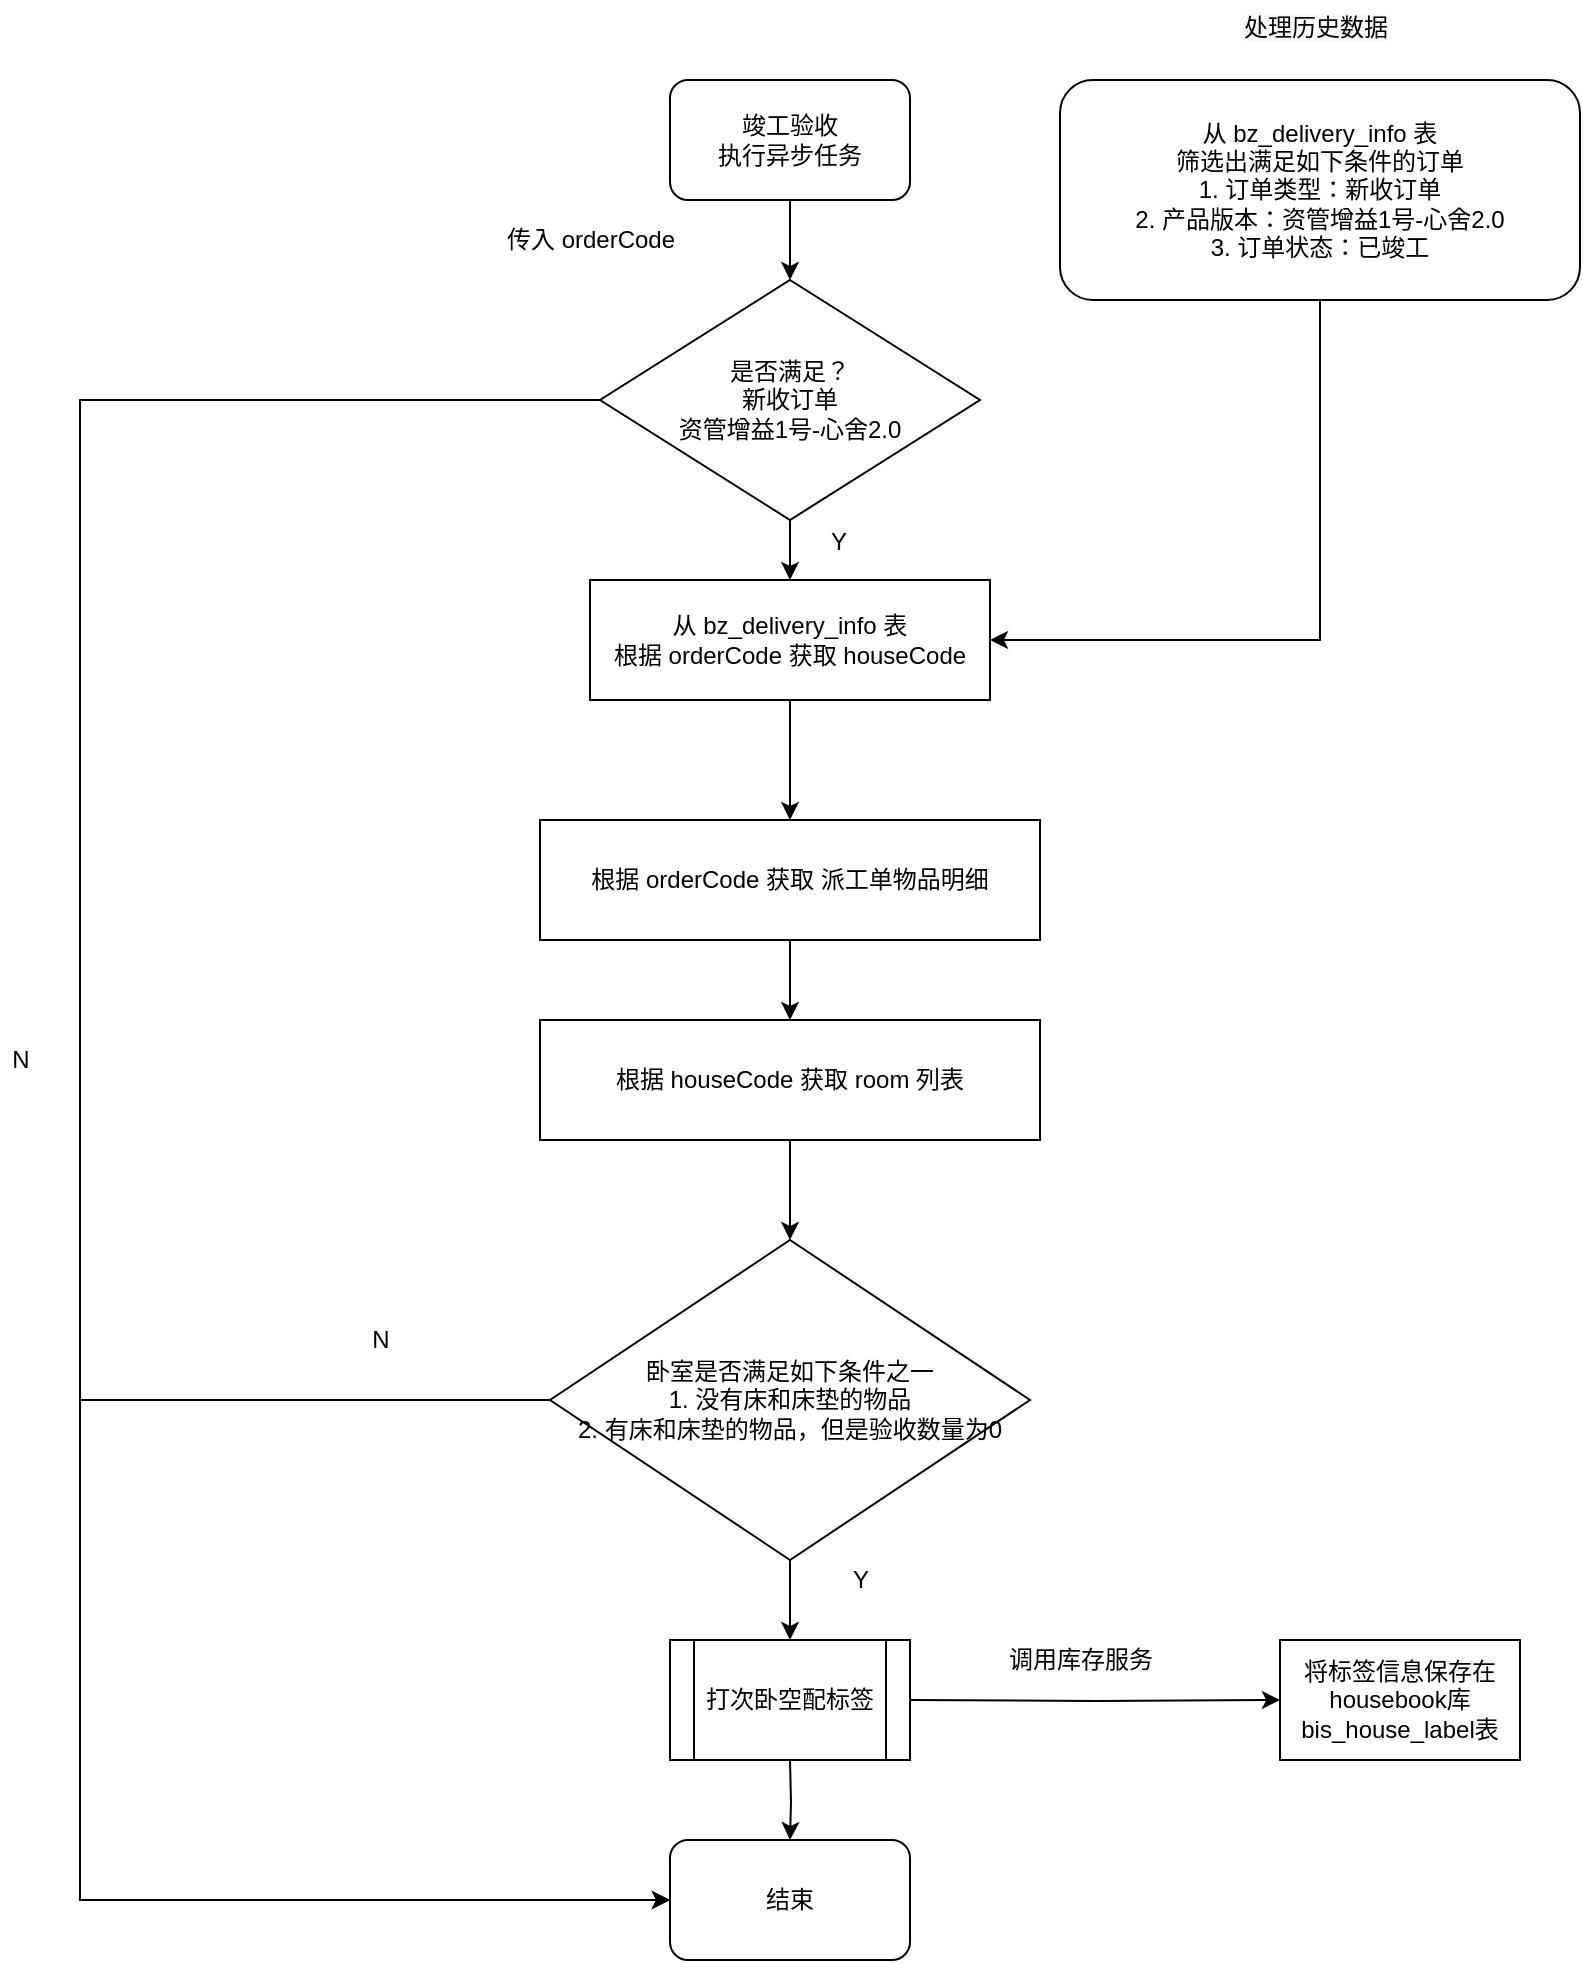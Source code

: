<mxfile version="18.0.6" type="device" pages="2"><diagram id="FI5INtoJcniOqAeFX0OD" name="第 1 页"><mxGraphModel dx="2253" dy="852" grid="1" gridSize="10" guides="1" tooltips="1" connect="1" arrows="1" fold="1" page="1" pageScale="1" pageWidth="827" pageHeight="1169" math="0" shadow="0"><root><mxCell id="0"/><mxCell id="1" parent="0"/><mxCell id="DvqVW7OaQH8roe0KYxq4-15" style="edgeStyle=orthogonalEdgeStyle;rounded=0;orthogonalLoop=1;jettySize=auto;html=1;exitX=0.5;exitY=1;exitDx=0;exitDy=0;entryX=0.5;entryY=0;entryDx=0;entryDy=0;" parent="1" source="-uv0qzPPoabNep_T9BRj-1" target="DvqVW7OaQH8roe0KYxq4-3" edge="1"><mxGeometry relative="1" as="geometry"/></mxCell><mxCell id="-uv0qzPPoabNep_T9BRj-1" value="竣工验收&lt;br&gt;执行异步任务" style="rounded=1;whiteSpace=wrap;html=1;" parent="1" vertex="1"><mxGeometry x="275" y="160" width="120" height="60" as="geometry"/></mxCell><mxCell id="8N29O_sl2ZMGZc7FfYsd-1" style="edgeStyle=orthogonalEdgeStyle;rounded=0;orthogonalLoop=1;jettySize=auto;html=1;exitX=0.5;exitY=1;exitDx=0;exitDy=0;entryX=1;entryY=0.5;entryDx=0;entryDy=0;" edge="1" parent="1" source="DvqVW7OaQH8roe0KYxq4-1" target="DvqVW7OaQH8roe0KYxq4-4"><mxGeometry relative="1" as="geometry"/></mxCell><mxCell id="DvqVW7OaQH8roe0KYxq4-1" value="从 bz_delivery_info 表&lt;br&gt;筛选出满足如下条件的订单&lt;br&gt;1. 订单类型：新收订单&lt;br&gt;2. 产品版本：&lt;span style=&quot;text-align: start;&quot;&gt;资管增益1号-心舍2.0&lt;br&gt;3. 订单状态：已竣工&lt;br&gt;&lt;/span&gt;" style="rounded=1;whiteSpace=wrap;html=1;" parent="1" vertex="1"><mxGeometry x="470" y="160" width="260" height="110" as="geometry"/></mxCell><mxCell id="DvqVW7OaQH8roe0KYxq4-17" style="edgeStyle=orthogonalEdgeStyle;rounded=0;orthogonalLoop=1;jettySize=auto;html=1;exitX=0.5;exitY=1;exitDx=0;exitDy=0;" parent="1" source="DvqVW7OaQH8roe0KYxq4-3" target="DvqVW7OaQH8roe0KYxq4-4" edge="1"><mxGeometry relative="1" as="geometry"/></mxCell><mxCell id="DvqVW7OaQH8roe0KYxq4-29" style="edgeStyle=orthogonalEdgeStyle;rounded=0;orthogonalLoop=1;jettySize=auto;html=1;exitX=0;exitY=0.5;exitDx=0;exitDy=0;entryX=0;entryY=0.5;entryDx=0;entryDy=0;" parent="1" source="DvqVW7OaQH8roe0KYxq4-3" target="DvqVW7OaQH8roe0KYxq4-14" edge="1"><mxGeometry relative="1" as="geometry"><Array as="points"><mxPoint x="-20" y="320"/><mxPoint x="-20" y="1070"/></Array></mxGeometry></mxCell><mxCell id="DvqVW7OaQH8roe0KYxq4-3" value="是否满足？&lt;br&gt;新收订单&lt;br&gt;&lt;span style=&quot;text-align: start;&quot;&gt;资管增益1号-心舍2.0&lt;/span&gt;" style="rhombus;whiteSpace=wrap;html=1;" parent="1" vertex="1"><mxGeometry x="240" y="260" width="190" height="120" as="geometry"/></mxCell><mxCell id="DvqVW7OaQH8roe0KYxq4-23" style="edgeStyle=orthogonalEdgeStyle;rounded=0;orthogonalLoop=1;jettySize=auto;html=1;exitX=0.5;exitY=1;exitDx=0;exitDy=0;" parent="1" source="DvqVW7OaQH8roe0KYxq4-4" target="DvqVW7OaQH8roe0KYxq4-6" edge="1"><mxGeometry relative="1" as="geometry"/></mxCell><mxCell id="DvqVW7OaQH8roe0KYxq4-4" value="从&amp;nbsp;bz_delivery_info 表&lt;br&gt;根据 orderCode 获取 houseCode" style="rounded=0;whiteSpace=wrap;html=1;" parent="1" vertex="1"><mxGeometry x="235" y="410" width="200" height="60" as="geometry"/></mxCell><mxCell id="DvqVW7OaQH8roe0KYxq4-25" style="edgeStyle=orthogonalEdgeStyle;rounded=0;orthogonalLoop=1;jettySize=auto;html=1;exitX=0.5;exitY=1;exitDx=0;exitDy=0;entryX=0.5;entryY=0;entryDx=0;entryDy=0;" parent="1" source="DvqVW7OaQH8roe0KYxq4-6" target="DvqVW7OaQH8roe0KYxq4-8" edge="1"><mxGeometry relative="1" as="geometry"/></mxCell><mxCell id="DvqVW7OaQH8roe0KYxq4-6" value="根据 orderCode 获取 派工单物品明细" style="rounded=0;whiteSpace=wrap;html=1;" parent="1" vertex="1"><mxGeometry x="210" y="530" width="250" height="60" as="geometry"/></mxCell><mxCell id="DvqVW7OaQH8roe0KYxq4-26" style="edgeStyle=orthogonalEdgeStyle;rounded=0;orthogonalLoop=1;jettySize=auto;html=1;exitX=0.5;exitY=1;exitDx=0;exitDy=0;entryX=0.5;entryY=0;entryDx=0;entryDy=0;" parent="1" source="DvqVW7OaQH8roe0KYxq4-8" target="DvqVW7OaQH8roe0KYxq4-11" edge="1"><mxGeometry relative="1" as="geometry"/></mxCell><mxCell id="DvqVW7OaQH8roe0KYxq4-8" value="根据 houseCode 获取 room 列表" style="rounded=0;whiteSpace=wrap;html=1;" parent="1" vertex="1"><mxGeometry x="210" y="630" width="250" height="60" as="geometry"/></mxCell><mxCell id="DvqVW7OaQH8roe0KYxq4-27" style="edgeStyle=orthogonalEdgeStyle;rounded=0;orthogonalLoop=1;jettySize=auto;html=1;exitX=0.5;exitY=1;exitDx=0;exitDy=0;" parent="1" source="DvqVW7OaQH8roe0KYxq4-11" edge="1"><mxGeometry relative="1" as="geometry"><mxPoint x="335" y="940" as="targetPoint"/></mxGeometry></mxCell><mxCell id="DvqVW7OaQH8roe0KYxq4-33" style="edgeStyle=orthogonalEdgeStyle;rounded=0;orthogonalLoop=1;jettySize=auto;html=1;exitX=0;exitY=0.5;exitDx=0;exitDy=0;entryX=0;entryY=0.5;entryDx=0;entryDy=0;" parent="1" source="DvqVW7OaQH8roe0KYxq4-11" target="DvqVW7OaQH8roe0KYxq4-14" edge="1"><mxGeometry relative="1" as="geometry"><Array as="points"><mxPoint x="-20" y="820"/><mxPoint x="-20" y="1070"/></Array></mxGeometry></mxCell><mxCell id="DvqVW7OaQH8roe0KYxq4-11" value="卧室是否满足如下条件之一&lt;br&gt;1. 没有床和床垫的物品&lt;br&gt;2. 有床和床垫的物品，但是验收数量为0" style="rhombus;whiteSpace=wrap;html=1;" parent="1" vertex="1"><mxGeometry x="215" y="740" width="240" height="160" as="geometry"/></mxCell><mxCell id="DvqVW7OaQH8roe0KYxq4-28" style="edgeStyle=orthogonalEdgeStyle;rounded=0;orthogonalLoop=1;jettySize=auto;html=1;exitX=0.5;exitY=1;exitDx=0;exitDy=0;" parent="1" target="DvqVW7OaQH8roe0KYxq4-14" edge="1"><mxGeometry relative="1" as="geometry"><mxPoint x="335" y="1000" as="sourcePoint"/></mxGeometry></mxCell><mxCell id="8N29O_sl2ZMGZc7FfYsd-3" style="edgeStyle=orthogonalEdgeStyle;rounded=0;orthogonalLoop=1;jettySize=auto;html=1;exitX=1;exitY=0.5;exitDx=0;exitDy=0;entryX=0;entryY=0.5;entryDx=0;entryDy=0;" edge="1" parent="1" target="8N29O_sl2ZMGZc7FfYsd-2"><mxGeometry relative="1" as="geometry"><mxPoint x="395" y="970" as="sourcePoint"/></mxGeometry></mxCell><mxCell id="DvqVW7OaQH8roe0KYxq4-14" value="&lt;span style=&quot;&quot;&gt;结束&lt;/span&gt;" style="rounded=1;whiteSpace=wrap;html=1;" parent="1" vertex="1"><mxGeometry x="275" y="1040" width="120" height="60" as="geometry"/></mxCell><mxCell id="DvqVW7OaQH8roe0KYxq4-19" value="传入 orderCode" style="text;html=1;align=center;verticalAlign=middle;resizable=0;points=[];autosize=1;strokeColor=none;fillColor=none;" parent="1" vertex="1"><mxGeometry x="185" y="230" width="100" height="20" as="geometry"/></mxCell><mxCell id="DvqVW7OaQH8roe0KYxq4-30" value="N" style="text;html=1;align=center;verticalAlign=middle;resizable=0;points=[];autosize=1;strokeColor=none;fillColor=none;" parent="1" vertex="1"><mxGeometry x="-60" y="640" width="20" height="20" as="geometry"/></mxCell><mxCell id="DvqVW7OaQH8roe0KYxq4-31" value="Y" style="text;html=1;align=center;verticalAlign=middle;resizable=0;points=[];autosize=1;strokeColor=none;fillColor=none;" parent="1" vertex="1"><mxGeometry x="349" y="381" width="20" height="20" as="geometry"/></mxCell><mxCell id="DvqVW7OaQH8roe0KYxq4-32" value="Y" style="text;html=1;align=center;verticalAlign=middle;resizable=0;points=[];autosize=1;strokeColor=none;fillColor=none;" parent="1" vertex="1"><mxGeometry x="360" y="900" width="20" height="20" as="geometry"/></mxCell><mxCell id="DvqVW7OaQH8roe0KYxq4-34" value="N" style="text;html=1;align=center;verticalAlign=middle;resizable=0;points=[];autosize=1;strokeColor=none;fillColor=none;" parent="1" vertex="1"><mxGeometry x="120" y="780" width="20" height="20" as="geometry"/></mxCell><mxCell id="8N29O_sl2ZMGZc7FfYsd-2" value="将标签信息保存在&lt;br&gt;housebook库&lt;br&gt;bis_house_label表" style="rounded=0;whiteSpace=wrap;html=1;" vertex="1" parent="1"><mxGeometry x="580" y="940" width="120" height="60" as="geometry"/></mxCell><mxCell id="8N29O_sl2ZMGZc7FfYsd-4" value="调用库存服务" style="text;html=1;align=center;verticalAlign=middle;resizable=0;points=[];autosize=1;strokeColor=none;fillColor=none;" vertex="1" parent="1"><mxGeometry x="435" y="940" width="90" height="20" as="geometry"/></mxCell><mxCell id="8N29O_sl2ZMGZc7FfYsd-5" value="&lt;span style=&quot;&quot;&gt;打次卧空配标签&lt;/span&gt;" style="shape=process;whiteSpace=wrap;html=1;backgroundOutline=1;" vertex="1" parent="1"><mxGeometry x="275" y="940" width="120" height="60" as="geometry"/></mxCell><mxCell id="8N29O_sl2ZMGZc7FfYsd-6" value="&lt;meta charset=&quot;utf-8&quot;&gt;&lt;span style=&quot;color: rgb(0, 0, 0); font-family: Helvetica; font-size: 12px; font-style: normal; font-variant-ligatures: normal; font-variant-caps: normal; font-weight: 400; letter-spacing: normal; orphans: 2; text-align: center; text-indent: 0px; text-transform: none; widows: 2; word-spacing: 0px; -webkit-text-stroke-width: 0px; background-color: rgb(248, 249, 250); text-decoration-thickness: initial; text-decoration-style: initial; text-decoration-color: initial; float: none; display: inline !important;&quot;&gt;处理历史数据&lt;/span&gt;" style="text;whiteSpace=wrap;html=1;" vertex="1" parent="1"><mxGeometry x="560" y="120" width="100" height="30" as="geometry"/></mxCell></root></mxGraphModel></diagram><diagram id="RzSbkHJ-vbdL3VYBrLRK" name="第 2 页"><mxGraphModel dx="2253" dy="852" grid="1" gridSize="10" guides="1" tooltips="1" connect="1" arrows="1" fold="1" page="1" pageScale="1" pageWidth="827" pageHeight="1169" math="0" shadow="0"><root><mxCell id="0"/><mxCell id="1" parent="0"/><mxCell id="Sy31gxYCpwpqSwy9nj1m-1" value="次卧空配" style="swimlane;childLayout=stackLayout;resizeParent=1;resizeParentMax=0;startSize=20;" vertex="1" parent="1"><mxGeometry x="60" y="80" width="1500" height="930" as="geometry"/></mxCell><mxCell id="Sy31gxYCpwpqSwy9nj1m-2" value="配置方案" style="swimlane;startSize=20;" vertex="1" parent="Sy31gxYCpwpqSwy9nj1m-1"><mxGeometry y="20" width="700" height="910" as="geometry"/></mxCell><mxCell id="Sy31gxYCpwpqSwy9nj1m-3" value="库存" style="swimlane;startSize=20;" vertex="1" parent="Sy31gxYCpwpqSwy9nj1m-1"><mxGeometry x="700" y="20" width="800" height="910" as="geometry"/></mxCell><mxCell id="FIEF2MiWZT7ggCGnEWZJ-3" style="edgeStyle=orthogonalEdgeStyle;rounded=0;orthogonalLoop=1;jettySize=auto;html=1;exitX=0.5;exitY=1;exitDx=0;exitDy=0;entryX=0.5;entryY=0;entryDx=0;entryDy=0;" edge="1" parent="1" source="FIEF2MiWZT7ggCGnEWZJ-4" target="FIEF2MiWZT7ggCGnEWZJ-9"><mxGeometry relative="1" as="geometry"/></mxCell><mxCell id="FIEF2MiWZT7ggCGnEWZJ-4" value="竣工验收&lt;br&gt;执行异步任务" style="rounded=1;whiteSpace=wrap;html=1;" vertex="1" parent="1"><mxGeometry x="120" y="160" width="120" height="60" as="geometry"/></mxCell><mxCell id="FIEF2MiWZT7ggCGnEWZJ-5" style="edgeStyle=orthogonalEdgeStyle;rounded=0;orthogonalLoop=1;jettySize=auto;html=1;exitX=0.5;exitY=1;exitDx=0;exitDy=0;" edge="1" parent="1" source="FIEF2MiWZT7ggCGnEWZJ-6" target="FIEF2MiWZT7ggCGnEWZJ-15"><mxGeometry relative="1" as="geometry"/></mxCell><mxCell id="FIEF2MiWZT7ggCGnEWZJ-6" value="对外提供查询接口&lt;br&gt;查询接口" style="rounded=1;whiteSpace=wrap;html=1;" vertex="1" parent="1"><mxGeometry x="420" y="160" width="120" height="60" as="geometry"/></mxCell><mxCell id="FIEF2MiWZT7ggCGnEWZJ-7" style="edgeStyle=orthogonalEdgeStyle;rounded=0;orthogonalLoop=1;jettySize=auto;html=1;exitX=0.5;exitY=1;exitDx=0;exitDy=0;" edge="1" parent="1" source="FIEF2MiWZT7ggCGnEWZJ-9" target="FIEF2MiWZT7ggCGnEWZJ-11"><mxGeometry relative="1" as="geometry"/></mxCell><mxCell id="FIEF2MiWZT7ggCGnEWZJ-8" style="edgeStyle=orthogonalEdgeStyle;rounded=0;orthogonalLoop=1;jettySize=auto;html=1;exitX=0;exitY=0.5;exitDx=0;exitDy=0;entryX=0;entryY=0.5;entryDx=0;entryDy=0;" edge="1" parent="1" source="FIEF2MiWZT7ggCGnEWZJ-9" target="FIEF2MiWZT7ggCGnEWZJ-23"><mxGeometry relative="1" as="geometry"><Array as="points"><mxPoint x="-20" y="320"/><mxPoint x="-20" y="1070"/></Array></mxGeometry></mxCell><mxCell id="FIEF2MiWZT7ggCGnEWZJ-9" value="是否满足？&lt;br&gt;新收订单&lt;br&gt;&lt;span style=&quot;text-align: start;&quot;&gt;资管增益1号-心舍2.0&lt;/span&gt;" style="rhombus;whiteSpace=wrap;html=1;" vertex="1" parent="1"><mxGeometry x="85" y="260" width="190" height="120" as="geometry"/></mxCell><mxCell id="FIEF2MiWZT7ggCGnEWZJ-10" style="edgeStyle=orthogonalEdgeStyle;rounded=0;orthogonalLoop=1;jettySize=auto;html=1;exitX=0.5;exitY=1;exitDx=0;exitDy=0;" edge="1" parent="1" source="FIEF2MiWZT7ggCGnEWZJ-11" target="FIEF2MiWZT7ggCGnEWZJ-13"><mxGeometry relative="1" as="geometry"/></mxCell><mxCell id="FIEF2MiWZT7ggCGnEWZJ-11" value="从&amp;nbsp;bz_delivery_info 表&lt;br&gt;根据 orderCode 获取 houseCode" style="rounded=0;whiteSpace=wrap;html=1;" vertex="1" parent="1"><mxGeometry x="80" y="410" width="200" height="60" as="geometry"/></mxCell><mxCell id="FIEF2MiWZT7ggCGnEWZJ-12" style="edgeStyle=orthogonalEdgeStyle;rounded=0;orthogonalLoop=1;jettySize=auto;html=1;exitX=0.5;exitY=1;exitDx=0;exitDy=0;entryX=0.5;entryY=0;entryDx=0;entryDy=0;" edge="1" parent="1" source="FIEF2MiWZT7ggCGnEWZJ-13" target="FIEF2MiWZT7ggCGnEWZJ-17"><mxGeometry relative="1" as="geometry"/></mxCell><mxCell id="FIEF2MiWZT7ggCGnEWZJ-13" value="根据 orderCode 获取 派工单物品明细" style="rounded=0;whiteSpace=wrap;html=1;" vertex="1" parent="1"><mxGeometry x="210" y="530" width="250" height="60" as="geometry"/></mxCell><mxCell id="FIEF2MiWZT7ggCGnEWZJ-14" style="edgeStyle=orthogonalEdgeStyle;rounded=0;orthogonalLoop=1;jettySize=auto;html=1;exitX=0.5;exitY=1;exitDx=0;exitDy=0;" edge="1" parent="1" source="FIEF2MiWZT7ggCGnEWZJ-15" target="FIEF2MiWZT7ggCGnEWZJ-13"><mxGeometry relative="1" as="geometry"/></mxCell><mxCell id="FIEF2MiWZT7ggCGnEWZJ-15" value="从&amp;nbsp;bz_delivery_info 表&lt;br&gt;根据&amp;nbsp;&lt;span style=&quot;&quot;&gt;houseSourceCode&lt;br&gt;&lt;/span&gt;获取 orderCode 和 houseCode&lt;br&gt;（按照创建时间取最新的一条）" style="rounded=0;whiteSpace=wrap;html=1;" vertex="1" parent="1"><mxGeometry x="380" y="410" width="200" height="60" as="geometry"/></mxCell><mxCell id="FIEF2MiWZT7ggCGnEWZJ-16" style="edgeStyle=orthogonalEdgeStyle;rounded=0;orthogonalLoop=1;jettySize=auto;html=1;exitX=0.5;exitY=1;exitDx=0;exitDy=0;entryX=0.5;entryY=0;entryDx=0;entryDy=0;" edge="1" parent="1" source="FIEF2MiWZT7ggCGnEWZJ-17" target="FIEF2MiWZT7ggCGnEWZJ-20"><mxGeometry relative="1" as="geometry"/></mxCell><mxCell id="FIEF2MiWZT7ggCGnEWZJ-17" value="根据 houseCode 获取 room 列表" style="rounded=0;whiteSpace=wrap;html=1;" vertex="1" parent="1"><mxGeometry x="210" y="630" width="250" height="60" as="geometry"/></mxCell><mxCell id="FIEF2MiWZT7ggCGnEWZJ-18" style="edgeStyle=orthogonalEdgeStyle;rounded=0;orthogonalLoop=1;jettySize=auto;html=1;exitX=0.5;exitY=1;exitDx=0;exitDy=0;" edge="1" parent="1" source="FIEF2MiWZT7ggCGnEWZJ-20" target="FIEF2MiWZT7ggCGnEWZJ-22"><mxGeometry relative="1" as="geometry"/></mxCell><mxCell id="FIEF2MiWZT7ggCGnEWZJ-19" style="edgeStyle=orthogonalEdgeStyle;rounded=0;orthogonalLoop=1;jettySize=auto;html=1;exitX=0;exitY=0.5;exitDx=0;exitDy=0;entryX=0;entryY=0.5;entryDx=0;entryDy=0;" edge="1" parent="1" source="FIEF2MiWZT7ggCGnEWZJ-20" target="FIEF2MiWZT7ggCGnEWZJ-23"><mxGeometry relative="1" as="geometry"><Array as="points"><mxPoint x="-20" y="820"/><mxPoint x="-20" y="1070"/></Array></mxGeometry></mxCell><mxCell id="FIEF2MiWZT7ggCGnEWZJ-20" value="卧室是否满足如下条件之一&lt;br&gt;1. 没有床和床垫的物品&lt;br&gt;2. 有床和床垫的物品，但是验收数量为0" style="rhombus;whiteSpace=wrap;html=1;" vertex="1" parent="1"><mxGeometry x="215" y="740" width="240" height="160" as="geometry"/></mxCell><mxCell id="FIEF2MiWZT7ggCGnEWZJ-21" style="edgeStyle=orthogonalEdgeStyle;rounded=0;orthogonalLoop=1;jettySize=auto;html=1;exitX=0.5;exitY=1;exitDx=0;exitDy=0;" edge="1" parent="1" source="FIEF2MiWZT7ggCGnEWZJ-22" target="FIEF2MiWZT7ggCGnEWZJ-23"><mxGeometry relative="1" as="geometry"/></mxCell><mxCell id="FIEF2MiWZT7ggCGnEWZJ-22" value="打次卧空配标签" style="rounded=0;whiteSpace=wrap;html=1;" vertex="1" parent="1"><mxGeometry x="275" y="940" width="120" height="60" as="geometry"/></mxCell><mxCell id="FIEF2MiWZT7ggCGnEWZJ-23" value="&lt;span style=&quot;&quot;&gt;结束&lt;/span&gt;" style="rounded=1;whiteSpace=wrap;html=1;" vertex="1" parent="1"><mxGeometry x="275" y="1040" width="120" height="60" as="geometry"/></mxCell><mxCell id="FIEF2MiWZT7ggCGnEWZJ-24" value="传入 orderCode" style="text;html=1;align=center;verticalAlign=middle;resizable=0;points=[];autosize=1;strokeColor=none;fillColor=none;" vertex="1" parent="1"><mxGeometry x="30" y="230" width="100" height="20" as="geometry"/></mxCell><mxCell id="FIEF2MiWZT7ggCGnEWZJ-25" value="传入 houseSourceCode" style="text;html=1;align=center;verticalAlign=middle;resizable=0;points=[];autosize=1;strokeColor=none;fillColor=none;" vertex="1" parent="1"><mxGeometry x="330" y="240" width="140" height="20" as="geometry"/></mxCell><mxCell id="FIEF2MiWZT7ggCGnEWZJ-26" value="N" style="text;html=1;align=center;verticalAlign=middle;resizable=0;points=[];autosize=1;strokeColor=none;fillColor=none;" vertex="1" parent="1"><mxGeometry x="-60" y="640" width="20" height="20" as="geometry"/></mxCell><mxCell id="FIEF2MiWZT7ggCGnEWZJ-27" value="Y" style="text;html=1;align=center;verticalAlign=middle;resizable=0;points=[];autosize=1;strokeColor=none;fillColor=none;" vertex="1" parent="1"><mxGeometry x="194" y="381" width="20" height="20" as="geometry"/></mxCell><mxCell id="FIEF2MiWZT7ggCGnEWZJ-28" value="Y" style="text;html=1;align=center;verticalAlign=middle;resizable=0;points=[];autosize=1;strokeColor=none;fillColor=none;" vertex="1" parent="1"><mxGeometry x="360" y="900" width="20" height="20" as="geometry"/></mxCell><mxCell id="FIEF2MiWZT7ggCGnEWZJ-29" value="N" style="text;html=1;align=center;verticalAlign=middle;resizable=0;points=[];autosize=1;strokeColor=none;fillColor=none;" vertex="1" parent="1"><mxGeometry x="120" y="780" width="20" height="20" as="geometry"/></mxCell></root></mxGraphModel></diagram></mxfile>
